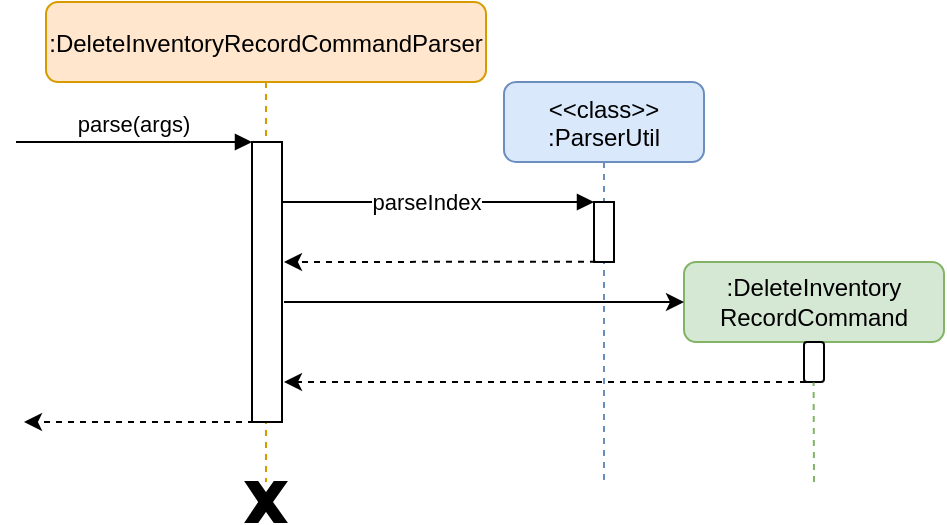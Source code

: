 <mxfile version="13.9.2" type="google"><diagram id="vB6Sh4PX89X9vy6MnVC3" name="Page-1"><mxGraphModel dx="1248" dy="677" grid="1" gridSize="10" guides="1" tooltips="1" connect="1" arrows="1" fold="1" page="1" pageScale="1" pageWidth="827" pageHeight="1169" math="0" shadow="0"><root><mxCell id="0"/><mxCell id="1" parent="0"/><mxCell id="qKuiiBW3Khchsz8mG2ww-1" value=":DeleteInventoryRecordCommandParser" style="shape=umlLifeline;perimeter=lifelinePerimeter;container=1;collapsible=0;recursiveResize=0;rounded=1;shadow=0;strokeWidth=1;fillColor=#ffe6cc;strokeColor=#d79b00;" parent="1" vertex="1"><mxGeometry x="71" y="80" width="220" height="240" as="geometry"/></mxCell><mxCell id="qKuiiBW3Khchsz8mG2ww-2" value="" style="points=[];perimeter=orthogonalPerimeter;rounded=0;shadow=0;strokeWidth=1;" parent="qKuiiBW3Khchsz8mG2ww-1" vertex="1"><mxGeometry x="103" y="70" width="15" height="140" as="geometry"/></mxCell><mxCell id="qKuiiBW3Khchsz8mG2ww-3" value="parse(args)" style="verticalAlign=bottom;startArrow=none;endArrow=block;startSize=8;shadow=0;strokeWidth=1;startFill=0;" parent="qKuiiBW3Khchsz8mG2ww-1" target="qKuiiBW3Khchsz8mG2ww-2" edge="1"><mxGeometry relative="1" as="geometry"><mxPoint x="-15" y="70" as="sourcePoint"/></mxGeometry></mxCell><mxCell id="qKuiiBW3Khchsz8mG2ww-4" value="&lt;&lt;class&gt;&gt;&#10;:ParserUtil" style="shape=umlLifeline;perimeter=lifelinePerimeter;container=1;collapsible=0;recursiveResize=0;rounded=1;shadow=0;strokeWidth=1;size=40;fillColor=#dae8fc;strokeColor=#6c8ebf;" parent="1" vertex="1"><mxGeometry x="300" y="120" width="100" height="200" as="geometry"/></mxCell><mxCell id="qKuiiBW3Khchsz8mG2ww-5" value="" style="points=[];perimeter=orthogonalPerimeter;rounded=0;shadow=0;strokeWidth=1;" parent="qKuiiBW3Khchsz8mG2ww-4" vertex="1"><mxGeometry x="45" y="60" width="10" height="30" as="geometry"/></mxCell><mxCell id="qKuiiBW3Khchsz8mG2ww-6" value="" style="verticalAlign=bottom;endArrow=block;shadow=0;strokeWidth=1;" parent="1" source="qKuiiBW3Khchsz8mG2ww-2" target="qKuiiBW3Khchsz8mG2ww-5" edge="1"><mxGeometry relative="1" as="geometry"><mxPoint x="275" y="160" as="sourcePoint"/><Array as="points"><mxPoint x="280" y="180"/></Array></mxGeometry></mxCell><mxCell id="qKuiiBW3Khchsz8mG2ww-7" value="parseIndex" style="edgeLabel;html=1;align=center;verticalAlign=middle;resizable=0;points=[];" parent="qKuiiBW3Khchsz8mG2ww-6" vertex="1" connectable="0"><mxGeometry x="0.161" y="-19" relative="1" as="geometry"><mxPoint x="-19" y="-19" as="offset"/></mxGeometry></mxCell><mxCell id="qKuiiBW3Khchsz8mG2ww-8" value="" style="endArrow=classic;html=1;dashed=1;exitX=0.1;exitY=0.995;exitDx=0;exitDy=0;exitPerimeter=0;" parent="1" source="qKuiiBW3Khchsz8mG2ww-5" edge="1"><mxGeometry width="50" height="50" relative="1" as="geometry"><mxPoint x="400" y="300" as="sourcePoint"/><mxPoint x="190" y="210" as="targetPoint"/></mxGeometry></mxCell><mxCell id="qKuiiBW3Khchsz8mG2ww-9" value=":DeleteInventory&lt;br&gt;RecordCommand" style="rounded=1;whiteSpace=wrap;html=1;strokeColor=#82b366;fillColor=#d5e8d4;" parent="1" vertex="1"><mxGeometry x="390" y="210" width="130" height="40" as="geometry"/></mxCell><mxCell id="qKuiiBW3Khchsz8mG2ww-10" value="" style="html=1;points=[];perimeter=orthogonalPerimeter;rounded=1;strokeColor=#000000;gradientColor=none;" parent="1" vertex="1"><mxGeometry x="450" y="250" width="10" height="20" as="geometry"/></mxCell><mxCell id="qKuiiBW3Khchsz8mG2ww-11" value="" style="endArrow=classic;html=1;entryX=0;entryY=0.5;entryDx=0;entryDy=0;" parent="1" target="qKuiiBW3Khchsz8mG2ww-9" edge="1"><mxGeometry width="50" height="50" relative="1" as="geometry"><mxPoint x="190" y="230" as="sourcePoint"/><mxPoint x="399.8" y="230" as="targetPoint"/><Array as="points"><mxPoint x="374.8" y="230"/></Array></mxGeometry></mxCell><mxCell id="qKuiiBW3Khchsz8mG2ww-12" value="" style="endArrow=classic;html=1;dashed=1;" parent="1" edge="1"><mxGeometry width="50" height="50" relative="1" as="geometry"><mxPoint x="451" y="270" as="sourcePoint"/><mxPoint x="190" y="270" as="targetPoint"/></mxGeometry></mxCell><mxCell id="qKuiiBW3Khchsz8mG2ww-13" value="" style="endArrow=none;dashed=1;html=1;strokeColor=#82b366;entryX=0.48;entryY=1.01;entryDx=0;entryDy=0;entryPerimeter=0;fillColor=#d5e8d4;" parent="1" target="qKuiiBW3Khchsz8mG2ww-10" edge="1"><mxGeometry width="50" height="50" relative="1" as="geometry"><mxPoint x="455" y="320" as="sourcePoint"/><mxPoint x="450" y="250" as="targetPoint"/></mxGeometry></mxCell><mxCell id="qKuiiBW3Khchsz8mG2ww-14" value="" style="verticalLabelPosition=bottom;verticalAlign=top;html=1;shape=mxgraph.basic.x;rounded=1;strokeColor=#000000;gradientColor=none;fillColor=#000000;" parent="1" vertex="1"><mxGeometry x="171" y="320" width="20" height="20" as="geometry"/></mxCell><mxCell id="qKuiiBW3Khchsz8mG2ww-15" value="" style="endArrow=classic;html=1;dashed=1;" parent="1" edge="1"><mxGeometry width="50" height="50" relative="1" as="geometry"><mxPoint x="181" y="290" as="sourcePoint"/><mxPoint x="60" y="290" as="targetPoint"/></mxGeometry></mxCell></root></mxGraphModel></diagram></mxfile>

